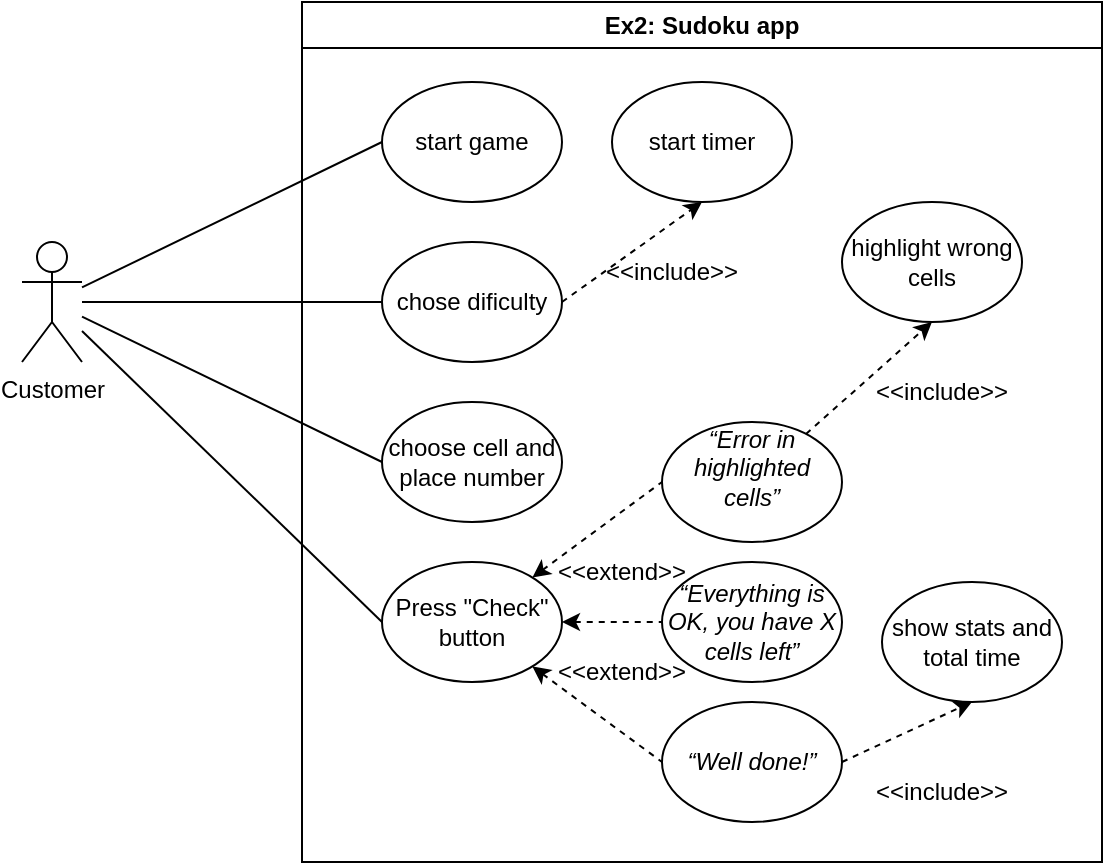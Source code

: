 <mxfile version="24.8.2">
  <diagram name="Página-1" id="2UFubnlOPNcLVtzOg3cz">
    <mxGraphModel dx="1050" dy="537" grid="1" gridSize="10" guides="1" tooltips="1" connect="1" arrows="1" fold="1" page="1" pageScale="1" pageWidth="827" pageHeight="1169" math="0" shadow="0">
      <root>
        <mxCell id="0" />
        <mxCell id="1" parent="0" />
        <mxCell id="LAw6QS3u9CyFXUZ_AV9O-43" style="rounded=0;orthogonalLoop=1;jettySize=auto;html=1;entryX=0;entryY=0.5;entryDx=0;entryDy=0;endArrow=none;endFill=0;" parent="1" source="LAw6QS3u9CyFXUZ_AV9O-4" target="LAw6QS3u9CyFXUZ_AV9O-29" edge="1">
          <mxGeometry relative="1" as="geometry" />
        </mxCell>
        <mxCell id="CVwnzzFSqbd-vNAXBtIS-6" style="rounded=0;orthogonalLoop=1;jettySize=auto;html=1;entryX=0;entryY=0.5;entryDx=0;entryDy=0;endArrow=none;endFill=0;" parent="1" source="LAw6QS3u9CyFXUZ_AV9O-4" target="LAw6QS3u9CyFXUZ_AV9O-30" edge="1">
          <mxGeometry relative="1" as="geometry" />
        </mxCell>
        <mxCell id="CVwnzzFSqbd-vNAXBtIS-16" style="rounded=0;orthogonalLoop=1;jettySize=auto;html=1;entryX=0;entryY=0.5;entryDx=0;entryDy=0;endArrow=none;endFill=0;" parent="1" source="LAw6QS3u9CyFXUZ_AV9O-4" target="CVwnzzFSqbd-vNAXBtIS-9" edge="1">
          <mxGeometry relative="1" as="geometry" />
        </mxCell>
        <mxCell id="CVwnzzFSqbd-vNAXBtIS-17" style="rounded=0;orthogonalLoop=1;jettySize=auto;html=1;entryX=0;entryY=0.5;entryDx=0;entryDy=0;endArrow=none;endFill=0;" parent="1" source="LAw6QS3u9CyFXUZ_AV9O-4" target="CVwnzzFSqbd-vNAXBtIS-8" edge="1">
          <mxGeometry relative="1" as="geometry" />
        </mxCell>
        <mxCell id="LAw6QS3u9CyFXUZ_AV9O-4" value="Customer" style="shape=umlActor;verticalLabelPosition=bottom;verticalAlign=top;html=1;outlineConnect=0;" parent="1" vertex="1">
          <mxGeometry x="100" y="230" width="30" height="60" as="geometry" />
        </mxCell>
        <mxCell id="LAw6QS3u9CyFXUZ_AV9O-27" value="Ex2: Sudoku app" style="swimlane;whiteSpace=wrap;html=1;swimlaneLine=1;strokeColor=default;fillColor=#FFFFFF;fillStyle=auto;" parent="1" vertex="1">
          <mxGeometry x="240" y="110" width="400" height="430" as="geometry">
            <mxRectangle x="220" y="110" width="130" height="30" as="alternateBounds" />
          </mxGeometry>
        </mxCell>
        <mxCell id="LAw6QS3u9CyFXUZ_AV9O-29" value="start game" style="ellipse;whiteSpace=wrap;html=1;" parent="LAw6QS3u9CyFXUZ_AV9O-27" vertex="1">
          <mxGeometry x="40" y="40" width="90" height="60" as="geometry" />
        </mxCell>
        <mxCell id="QqPXh2uECVtf3gs-9SA3-3" style="rounded=0;orthogonalLoop=1;jettySize=auto;html=1;entryX=0.5;entryY=1;entryDx=0;entryDy=0;dashed=1;exitX=1;exitY=0.5;exitDx=0;exitDy=0;" edge="1" parent="LAw6QS3u9CyFXUZ_AV9O-27" source="LAw6QS3u9CyFXUZ_AV9O-30" target="QqPXh2uECVtf3gs-9SA3-1">
          <mxGeometry relative="1" as="geometry" />
        </mxCell>
        <mxCell id="LAw6QS3u9CyFXUZ_AV9O-30" value="chose dificulty" style="ellipse;whiteSpace=wrap;html=1;" parent="LAw6QS3u9CyFXUZ_AV9O-27" vertex="1">
          <mxGeometry x="40" y="120" width="90" height="60" as="geometry" />
        </mxCell>
        <mxCell id="CVwnzzFSqbd-vNAXBtIS-9" value="choose cell and place number" style="ellipse;whiteSpace=wrap;html=1;" parent="LAw6QS3u9CyFXUZ_AV9O-27" vertex="1">
          <mxGeometry x="40" y="200" width="90" height="60" as="geometry" />
        </mxCell>
        <mxCell id="CVwnzzFSqbd-vNAXBtIS-13" style="rounded=0;orthogonalLoop=1;jettySize=auto;html=1;entryX=0;entryY=0.5;entryDx=0;entryDy=0;endArrow=none;endFill=0;startArrow=classic;startFill=1;dashed=1;" parent="LAw6QS3u9CyFXUZ_AV9O-27" source="CVwnzzFSqbd-vNAXBtIS-8" target="CVwnzzFSqbd-vNAXBtIS-10" edge="1">
          <mxGeometry relative="1" as="geometry" />
        </mxCell>
        <mxCell id="CVwnzzFSqbd-vNAXBtIS-14" style="rounded=0;orthogonalLoop=1;jettySize=auto;html=1;entryX=0;entryY=0.5;entryDx=0;entryDy=0;endArrow=none;endFill=0;dashed=1;startArrow=classic;startFill=1;" parent="LAw6QS3u9CyFXUZ_AV9O-27" source="CVwnzzFSqbd-vNAXBtIS-8" target="CVwnzzFSqbd-vNAXBtIS-11" edge="1">
          <mxGeometry relative="1" as="geometry" />
        </mxCell>
        <mxCell id="CVwnzzFSqbd-vNAXBtIS-15" style="rounded=0;orthogonalLoop=1;jettySize=auto;html=1;entryX=0;entryY=0.5;entryDx=0;entryDy=0;endArrow=none;endFill=0;startArrow=classic;startFill=1;dashed=1;" parent="LAw6QS3u9CyFXUZ_AV9O-27" source="CVwnzzFSqbd-vNAXBtIS-8" target="CVwnzzFSqbd-vNAXBtIS-12" edge="1">
          <mxGeometry relative="1" as="geometry" />
        </mxCell>
        <mxCell id="CVwnzzFSqbd-vNAXBtIS-8" value="Press &quot;Check&quot; button" style="ellipse;whiteSpace=wrap;html=1;" parent="LAw6QS3u9CyFXUZ_AV9O-27" vertex="1">
          <mxGeometry x="40" y="280" width="90" height="60" as="geometry" />
        </mxCell>
        <mxCell id="CVwnzzFSqbd-vNAXBtIS-19" style="rounded=0;orthogonalLoop=1;jettySize=auto;html=1;entryX=0.5;entryY=1;entryDx=0;entryDy=0;dashed=1;" parent="LAw6QS3u9CyFXUZ_AV9O-27" source="CVwnzzFSqbd-vNAXBtIS-10" target="CVwnzzFSqbd-vNAXBtIS-18" edge="1">
          <mxGeometry relative="1" as="geometry" />
        </mxCell>
        <mxCell id="CVwnzzFSqbd-vNAXBtIS-10" value="&#xa;&lt;em&gt;“Error in highlighted cells”&lt;/em&gt;&#xa;&#xa;" style="ellipse;whiteSpace=wrap;html=1;" parent="LAw6QS3u9CyFXUZ_AV9O-27" vertex="1">
          <mxGeometry x="180" y="210" width="90" height="60" as="geometry" />
        </mxCell>
        <mxCell id="CVwnzzFSqbd-vNAXBtIS-11" value="&lt;em&gt;“Everything is OK, you have X cells left”&lt;/em&gt;" style="ellipse;whiteSpace=wrap;html=1;" parent="LAw6QS3u9CyFXUZ_AV9O-27" vertex="1">
          <mxGeometry x="180" y="280" width="90" height="60" as="geometry" />
        </mxCell>
        <mxCell id="CVwnzzFSqbd-vNAXBtIS-25" style="rounded=0;orthogonalLoop=1;jettySize=auto;html=1;entryX=0.5;entryY=1;entryDx=0;entryDy=0;dashed=1;exitX=1;exitY=0.5;exitDx=0;exitDy=0;" parent="LAw6QS3u9CyFXUZ_AV9O-27" source="CVwnzzFSqbd-vNAXBtIS-12" target="CVwnzzFSqbd-vNAXBtIS-24" edge="1">
          <mxGeometry relative="1" as="geometry" />
        </mxCell>
        <mxCell id="CVwnzzFSqbd-vNAXBtIS-12" value="&lt;em&gt;“Well done!”&lt;/em&gt;" style="ellipse;whiteSpace=wrap;html=1;" parent="LAw6QS3u9CyFXUZ_AV9O-27" vertex="1">
          <mxGeometry x="180" y="350" width="90" height="60" as="geometry" />
        </mxCell>
        <mxCell id="CVwnzzFSqbd-vNAXBtIS-18" value="highlight wrong cells" style="ellipse;whiteSpace=wrap;html=1;" parent="LAw6QS3u9CyFXUZ_AV9O-27" vertex="1">
          <mxGeometry x="270" y="100" width="90" height="60" as="geometry" />
        </mxCell>
        <mxCell id="CVwnzzFSqbd-vNAXBtIS-21" value="&amp;lt;&amp;lt;include&amp;gt;&amp;gt;" style="text;html=1;align=center;verticalAlign=middle;whiteSpace=wrap;rounded=0;" parent="LAw6QS3u9CyFXUZ_AV9O-27" vertex="1">
          <mxGeometry x="290" y="180" width="60" height="30" as="geometry" />
        </mxCell>
        <mxCell id="CVwnzzFSqbd-vNAXBtIS-22" value="&amp;lt;&amp;lt;extend&amp;gt;&amp;gt;" style="text;html=1;align=center;verticalAlign=middle;whiteSpace=wrap;rounded=0;" parent="LAw6QS3u9CyFXUZ_AV9O-27" vertex="1">
          <mxGeometry x="130" y="270" width="60" height="30" as="geometry" />
        </mxCell>
        <mxCell id="CVwnzzFSqbd-vNAXBtIS-23" value="&amp;lt;&amp;lt;extend&amp;gt;&amp;gt;" style="text;html=1;align=center;verticalAlign=middle;whiteSpace=wrap;rounded=0;" parent="LAw6QS3u9CyFXUZ_AV9O-27" vertex="1">
          <mxGeometry x="130" y="320" width="60" height="30" as="geometry" />
        </mxCell>
        <mxCell id="CVwnzzFSqbd-vNAXBtIS-24" value="show stats and total time" style="ellipse;whiteSpace=wrap;html=1;" parent="LAw6QS3u9CyFXUZ_AV9O-27" vertex="1">
          <mxGeometry x="290" y="290" width="90" height="60" as="geometry" />
        </mxCell>
        <mxCell id="CVwnzzFSqbd-vNAXBtIS-26" value="&amp;lt;&amp;lt;include&amp;gt;&amp;gt;" style="text;html=1;align=center;verticalAlign=middle;whiteSpace=wrap;rounded=0;" parent="LAw6QS3u9CyFXUZ_AV9O-27" vertex="1">
          <mxGeometry x="290" y="380" width="60" height="30" as="geometry" />
        </mxCell>
        <mxCell id="QqPXh2uECVtf3gs-9SA3-1" value="start timer" style="ellipse;whiteSpace=wrap;html=1;" vertex="1" parent="LAw6QS3u9CyFXUZ_AV9O-27">
          <mxGeometry x="155" y="40" width="90" height="60" as="geometry" />
        </mxCell>
        <mxCell id="QqPXh2uECVtf3gs-9SA3-4" value="&amp;lt;&amp;lt;include&amp;gt;&amp;gt;" style="text;html=1;align=center;verticalAlign=middle;whiteSpace=wrap;rounded=0;" vertex="1" parent="LAw6QS3u9CyFXUZ_AV9O-27">
          <mxGeometry x="155" y="120" width="60" height="30" as="geometry" />
        </mxCell>
      </root>
    </mxGraphModel>
  </diagram>
</mxfile>
